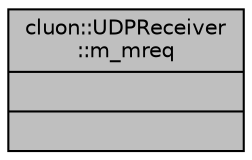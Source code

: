 digraph "cluon::UDPReceiver::m_mreq"
{
 // LATEX_PDF_SIZE
  edge [fontname="Helvetica",fontsize="10",labelfontname="Helvetica",labelfontsize="10"];
  node [fontname="Helvetica",fontsize="10",shape=record];
  Node1 [label="{cluon::UDPReceiver\l::m_mreq\n||}",height=0.2,width=0.4,color="black", fillcolor="grey75", style="filled", fontcolor="black",tooltip=" "];
}

